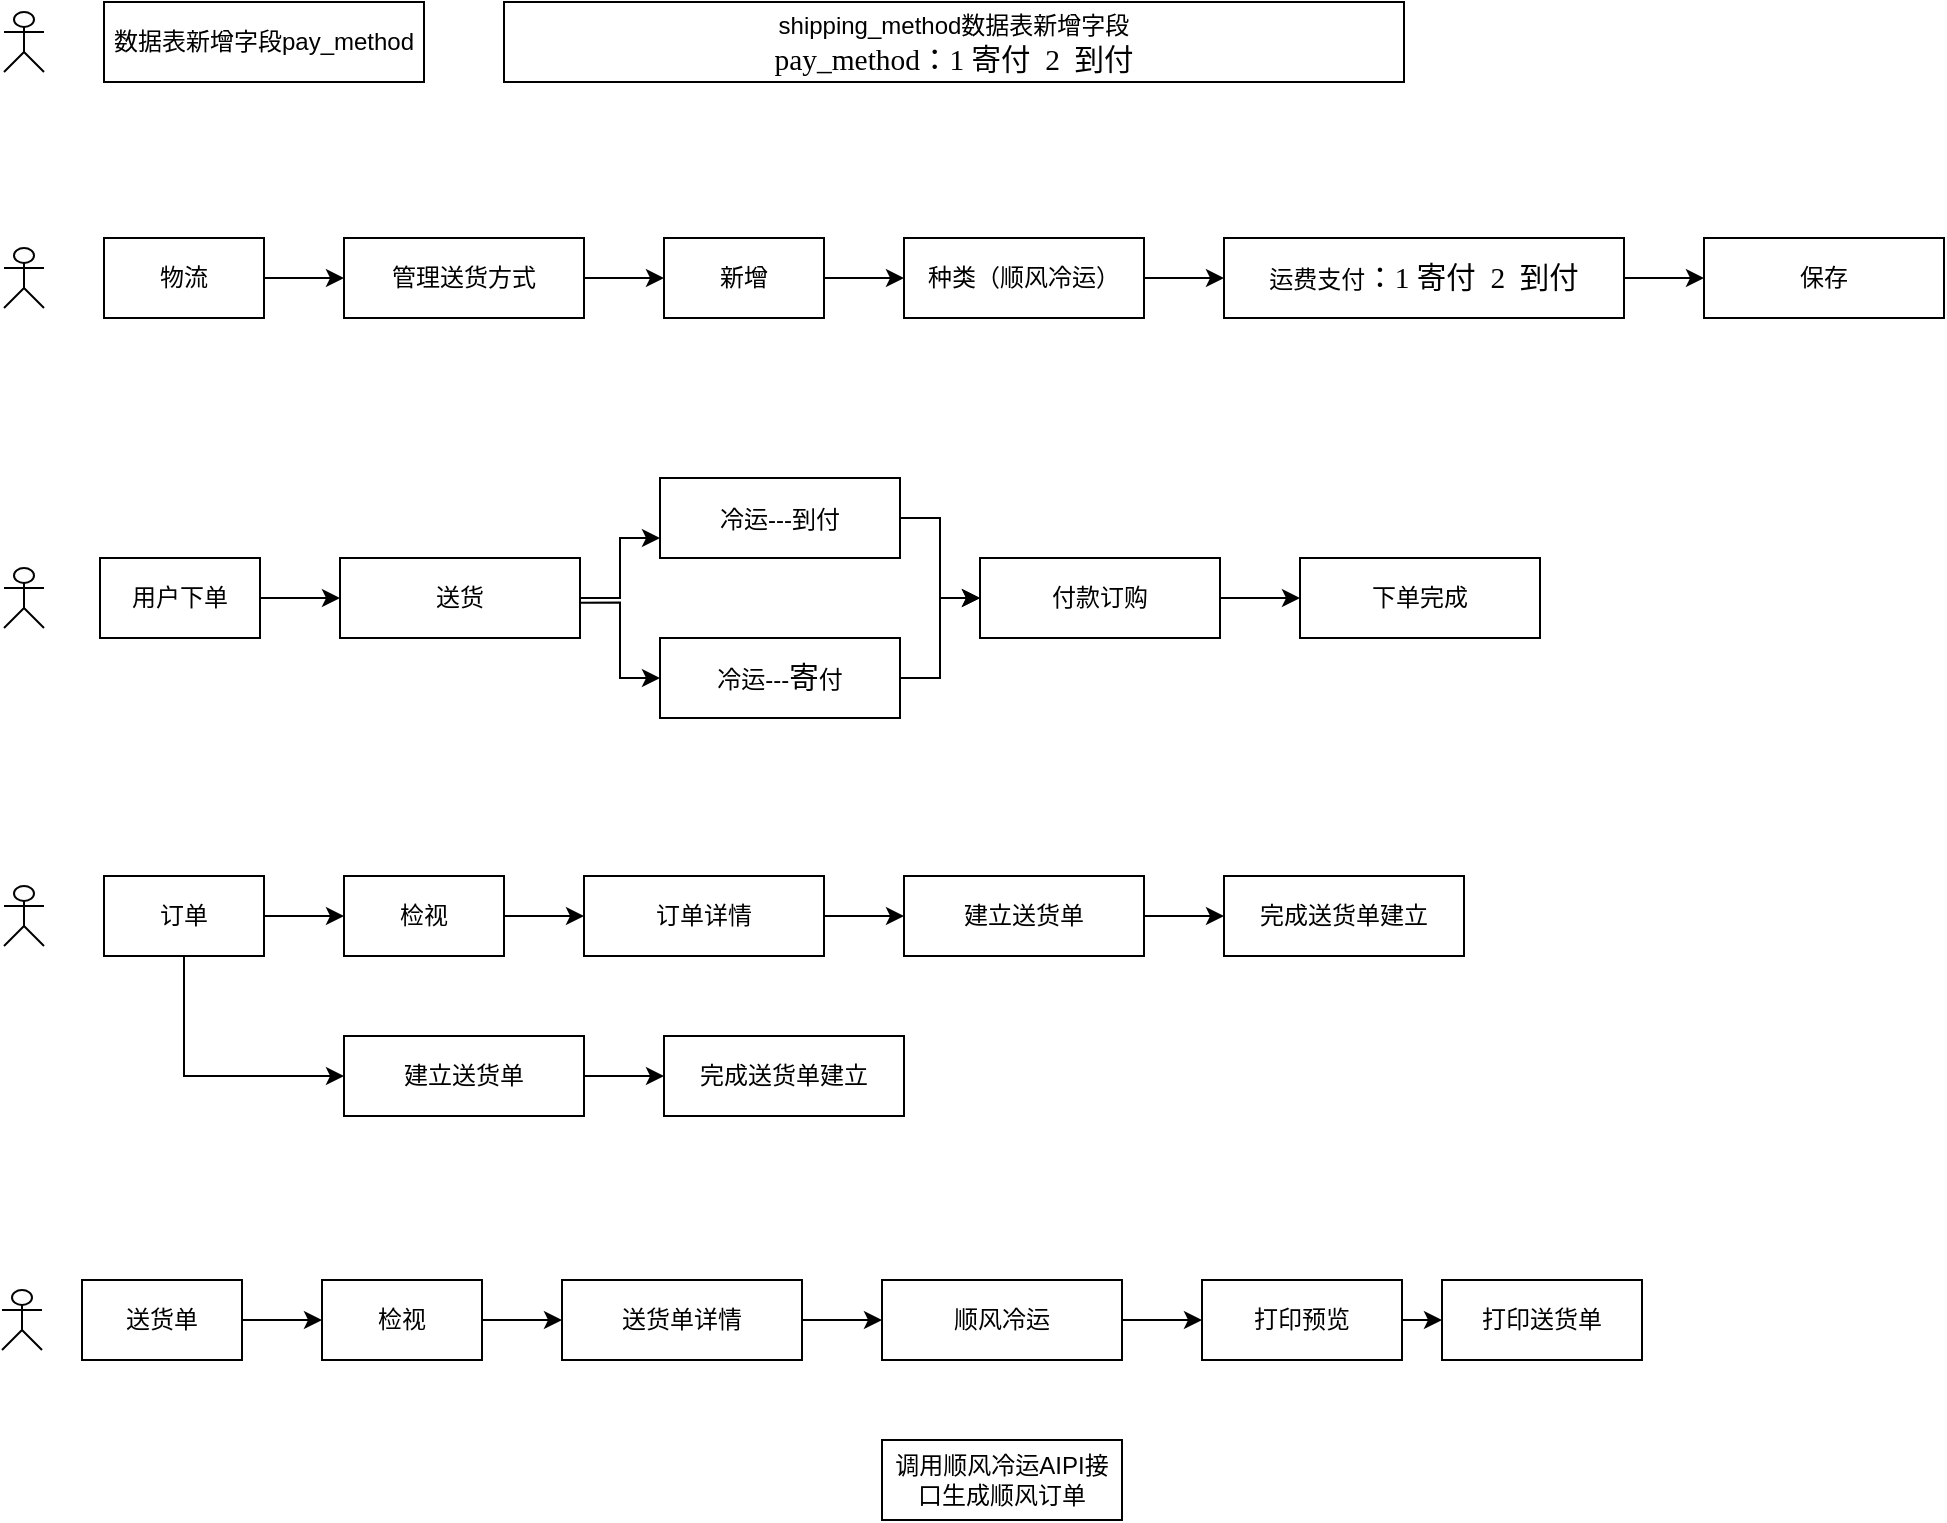 <mxfile version="15.6.8" type="github">
  <diagram id="ryvbqk-ZNsN8QwoeO9NE" name="Page-1">
    <mxGraphModel dx="1490" dy="536" grid="1" gridSize="10" guides="1" tooltips="1" connect="1" arrows="1" fold="1" page="1" pageScale="1" pageWidth="827" pageHeight="1169" math="0" shadow="0">
      <root>
        <mxCell id="0" />
        <mxCell id="1" parent="0" />
        <mxCell id="wEwo-zWLqLj0Lqb4gSIu-10" style="edgeStyle=orthogonalEdgeStyle;rounded=0;orthogonalLoop=1;jettySize=auto;html=1;exitX=1;exitY=0.5;exitDx=0;exitDy=0;entryX=0;entryY=0.5;entryDx=0;entryDy=0;" edge="1" parent="1" source="wEwo-zWLqLj0Lqb4gSIu-1" target="wEwo-zWLqLj0Lqb4gSIu-7">
          <mxGeometry relative="1" as="geometry" />
        </mxCell>
        <mxCell id="wEwo-zWLqLj0Lqb4gSIu-1" value="物流" style="rounded=0;whiteSpace=wrap;html=1;" vertex="1" parent="1">
          <mxGeometry x="80" y="197" width="80" height="40" as="geometry" />
        </mxCell>
        <mxCell id="wEwo-zWLqLj0Lqb4gSIu-3" value="数据表新增字段pay_method" style="rounded=0;whiteSpace=wrap;html=1;" vertex="1" parent="1">
          <mxGeometry x="80" y="79" width="160" height="40" as="geometry" />
        </mxCell>
        <mxCell id="wEwo-zWLqLj0Lqb4gSIu-12" style="edgeStyle=orthogonalEdgeStyle;rounded=0;orthogonalLoop=1;jettySize=auto;html=1;exitX=1;exitY=0.5;exitDx=0;exitDy=0;entryX=0;entryY=0.5;entryDx=0;entryDy=0;" edge="1" parent="1" source="wEwo-zWLqLj0Lqb4gSIu-4" target="wEwo-zWLqLj0Lqb4gSIu-8">
          <mxGeometry relative="1" as="geometry" />
        </mxCell>
        <mxCell id="wEwo-zWLqLj0Lqb4gSIu-4" value="新增" style="rounded=0;whiteSpace=wrap;html=1;" vertex="1" parent="1">
          <mxGeometry x="360" y="197" width="80" height="40" as="geometry" />
        </mxCell>
        <mxCell id="wEwo-zWLqLj0Lqb4gSIu-6" value="&lt;div&gt;shipping_method数据表新增字段&lt;span style=&quot;font-size: 11.04pt ; font-family: &amp;#34;calibri&amp;#34; ; color: rgb(0 , 0 , 0)&quot;&gt;&lt;br&gt;&lt;/span&gt;&lt;div align=&quot;left&quot;&gt;&lt;span style=&quot;font-size: 11.04pt ; font-family: &amp;#34;calibri&amp;#34; ; color: rgb(0 , 0 , 0)&quot;&gt;pay_method：1 寄付&amp;nbsp; 2&amp;nbsp; 到付&lt;br&gt;&lt;/span&gt;&lt;/div&gt;&lt;/div&gt;" style="rounded=0;whiteSpace=wrap;html=1;" vertex="1" parent="1">
          <mxGeometry x="280" y="79" width="450" height="40" as="geometry" />
        </mxCell>
        <mxCell id="wEwo-zWLqLj0Lqb4gSIu-11" style="edgeStyle=orthogonalEdgeStyle;rounded=0;orthogonalLoop=1;jettySize=auto;html=1;exitX=1;exitY=0.5;exitDx=0;exitDy=0;entryX=0;entryY=0.5;entryDx=0;entryDy=0;" edge="1" parent="1" source="wEwo-zWLqLj0Lqb4gSIu-7" target="wEwo-zWLqLj0Lqb4gSIu-4">
          <mxGeometry relative="1" as="geometry" />
        </mxCell>
        <mxCell id="wEwo-zWLqLj0Lqb4gSIu-7" value="管理送货方式" style="rounded=0;whiteSpace=wrap;html=1;" vertex="1" parent="1">
          <mxGeometry x="200" y="197" width="120" height="40" as="geometry" />
        </mxCell>
        <mxCell id="wEwo-zWLqLj0Lqb4gSIu-13" style="edgeStyle=orthogonalEdgeStyle;rounded=0;orthogonalLoop=1;jettySize=auto;html=1;exitX=1;exitY=0.5;exitDx=0;exitDy=0;entryX=0;entryY=0.5;entryDx=0;entryDy=0;" edge="1" parent="1" source="wEwo-zWLqLj0Lqb4gSIu-8" target="wEwo-zWLqLj0Lqb4gSIu-9">
          <mxGeometry relative="1" as="geometry" />
        </mxCell>
        <mxCell id="wEwo-zWLqLj0Lqb4gSIu-8" value="种类（顺风冷运）" style="rounded=0;whiteSpace=wrap;html=1;" vertex="1" parent="1">
          <mxGeometry x="480" y="197" width="120" height="40" as="geometry" />
        </mxCell>
        <mxCell id="wEwo-zWLqLj0Lqb4gSIu-61" style="edgeStyle=orthogonalEdgeStyle;rounded=0;orthogonalLoop=1;jettySize=auto;html=1;exitX=1;exitY=0.5;exitDx=0;exitDy=0;" edge="1" parent="1" source="wEwo-zWLqLj0Lqb4gSIu-9" target="wEwo-zWLqLj0Lqb4gSIu-60">
          <mxGeometry relative="1" as="geometry" />
        </mxCell>
        <mxCell id="wEwo-zWLqLj0Lqb4gSIu-9" value="&lt;div&gt;运费支付&lt;span style=&quot;font-size: 11.04pt ; font-family: &amp;#34;calibri&amp;#34; ; color: rgb(0 , 0 , 0)&quot;&gt;：1 &lt;/span&gt;&lt;span style=&quot;font-size: 11.04pt ; font-family: &amp;#34;calibri&amp;#34; ; color: rgb(0 , 0 , 0)&quot;&gt;&lt;span style=&quot;font-size: 11.04pt ; font-family: &amp;#34;calibri&amp;#34; ; color: rgb(0 , 0 , 0)&quot;&gt;寄&lt;/span&gt;付&amp;nbsp; 2&amp;nbsp; 到付&lt;br&gt;&lt;/span&gt;&lt;span style=&quot;font-size: 11.04pt ; font-family: &amp;#34;calibri&amp;#34; ; color: rgb(0 , 0 , 0)&quot;&gt;&lt;/span&gt;&lt;/div&gt;" style="rounded=0;whiteSpace=wrap;html=1;" vertex="1" parent="1">
          <mxGeometry x="640" y="197" width="200" height="40" as="geometry" />
        </mxCell>
        <mxCell id="wEwo-zWLqLj0Lqb4gSIu-20" style="edgeStyle=orthogonalEdgeStyle;rounded=0;orthogonalLoop=1;jettySize=auto;html=1;exitX=1;exitY=0.5;exitDx=0;exitDy=0;entryX=0;entryY=0.5;entryDx=0;entryDy=0;" edge="1" parent="1" source="wEwo-zWLqLj0Lqb4gSIu-14" target="wEwo-zWLqLj0Lqb4gSIu-15">
          <mxGeometry relative="1" as="geometry" />
        </mxCell>
        <mxCell id="wEwo-zWLqLj0Lqb4gSIu-14" value="用户下单" style="rounded=0;whiteSpace=wrap;html=1;" vertex="1" parent="1">
          <mxGeometry x="78" y="357" width="80" height="40" as="geometry" />
        </mxCell>
        <mxCell id="wEwo-zWLqLj0Lqb4gSIu-22" style="edgeStyle=orthogonalEdgeStyle;rounded=0;orthogonalLoop=1;jettySize=auto;html=1;exitX=1;exitY=0.5;exitDx=0;exitDy=0;entryX=0;entryY=0.75;entryDx=0;entryDy=0;" edge="1" parent="1" source="wEwo-zWLqLj0Lqb4gSIu-15" target="wEwo-zWLqLj0Lqb4gSIu-16">
          <mxGeometry relative="1" as="geometry" />
        </mxCell>
        <mxCell id="wEwo-zWLqLj0Lqb4gSIu-23" style="edgeStyle=orthogonalEdgeStyle;rounded=0;orthogonalLoop=1;jettySize=auto;html=1;exitX=0.997;exitY=0.558;exitDx=0;exitDy=0;entryX=0;entryY=0.5;entryDx=0;entryDy=0;exitPerimeter=0;" edge="1" parent="1" source="wEwo-zWLqLj0Lqb4gSIu-15" target="wEwo-zWLqLj0Lqb4gSIu-17">
          <mxGeometry relative="1" as="geometry">
            <Array as="points">
              <mxPoint x="338" y="379" />
              <mxPoint x="338" y="417" />
            </Array>
          </mxGeometry>
        </mxCell>
        <mxCell id="wEwo-zWLqLj0Lqb4gSIu-15" value="送货" style="rounded=0;whiteSpace=wrap;html=1;" vertex="1" parent="1">
          <mxGeometry x="198" y="357" width="120" height="40" as="geometry" />
        </mxCell>
        <mxCell id="wEwo-zWLqLj0Lqb4gSIu-24" style="edgeStyle=orthogonalEdgeStyle;rounded=0;orthogonalLoop=1;jettySize=auto;html=1;exitX=1;exitY=0.5;exitDx=0;exitDy=0;entryX=0;entryY=0.5;entryDx=0;entryDy=0;" edge="1" parent="1" source="wEwo-zWLqLj0Lqb4gSIu-16" target="wEwo-zWLqLj0Lqb4gSIu-18">
          <mxGeometry relative="1" as="geometry" />
        </mxCell>
        <mxCell id="wEwo-zWLqLj0Lqb4gSIu-16" value="&lt;div&gt;冷运---到付&lt;span style=&quot;font-size: 11.04pt ; font-family: &amp;#34;calibri&amp;#34; ; color: rgb(0 , 0 , 0)&quot;&gt;&lt;br&gt;&lt;/span&gt;&lt;span style=&quot;font-size: 11.04pt ; font-family: &amp;#34;calibri&amp;#34; ; color: rgb(0 , 0 , 0)&quot;&gt;&lt;/span&gt;&lt;/div&gt;" style="rounded=0;whiteSpace=wrap;html=1;" vertex="1" parent="1">
          <mxGeometry x="358" y="317" width="120" height="40" as="geometry" />
        </mxCell>
        <mxCell id="wEwo-zWLqLj0Lqb4gSIu-25" style="edgeStyle=orthogonalEdgeStyle;rounded=0;orthogonalLoop=1;jettySize=auto;html=1;exitX=1;exitY=0.5;exitDx=0;exitDy=0;" edge="1" parent="1" source="wEwo-zWLqLj0Lqb4gSIu-17">
          <mxGeometry relative="1" as="geometry">
            <mxPoint x="518" y="377" as="targetPoint" />
            <Array as="points">
              <mxPoint x="498" y="417" />
              <mxPoint x="498" y="377" />
            </Array>
          </mxGeometry>
        </mxCell>
        <mxCell id="wEwo-zWLqLj0Lqb4gSIu-17" value="&lt;div&gt;冷运---&lt;span style=&quot;font-size: 11.04pt ; font-family: &amp;#34;calibri&amp;#34; ; color: rgb(0 , 0 , 0)&quot;&gt;寄&lt;/span&gt;付&lt;span style=&quot;font-size: 11.04pt ; font-family: &amp;#34;calibri&amp;#34; ; color: rgb(0 , 0 , 0)&quot;&gt;&lt;br&gt;&lt;/span&gt;&lt;span style=&quot;font-size: 11.04pt ; font-family: &amp;#34;calibri&amp;#34; ; color: rgb(0 , 0 , 0)&quot;&gt;&lt;/span&gt;&lt;/div&gt;" style="rounded=0;whiteSpace=wrap;html=1;" vertex="1" parent="1">
          <mxGeometry x="358" y="397" width="120" height="40" as="geometry" />
        </mxCell>
        <mxCell id="wEwo-zWLqLj0Lqb4gSIu-26" style="edgeStyle=orthogonalEdgeStyle;rounded=0;orthogonalLoop=1;jettySize=auto;html=1;exitX=1;exitY=0.5;exitDx=0;exitDy=0;entryX=0;entryY=0.5;entryDx=0;entryDy=0;" edge="1" parent="1" source="wEwo-zWLqLj0Lqb4gSIu-18" target="wEwo-zWLqLj0Lqb4gSIu-19">
          <mxGeometry relative="1" as="geometry" />
        </mxCell>
        <mxCell id="wEwo-zWLqLj0Lqb4gSIu-18" value="付款订购" style="rounded=0;whiteSpace=wrap;html=1;" vertex="1" parent="1">
          <mxGeometry x="518" y="357" width="120" height="40" as="geometry" />
        </mxCell>
        <mxCell id="wEwo-zWLqLj0Lqb4gSIu-19" value="下单完成" style="rounded=0;whiteSpace=wrap;html=1;" vertex="1" parent="1">
          <mxGeometry x="678" y="357" width="120" height="40" as="geometry" />
        </mxCell>
        <mxCell id="wEwo-zWLqLj0Lqb4gSIu-27" value="" style="shape=umlActor;verticalLabelPosition=bottom;verticalAlign=top;html=1;" vertex="1" parent="1">
          <mxGeometry x="30" y="84" width="20" height="30" as="geometry" />
        </mxCell>
        <mxCell id="wEwo-zWLqLj0Lqb4gSIu-29" value="" style="shape=umlActor;verticalLabelPosition=bottom;verticalAlign=top;html=1;" vertex="1" parent="1">
          <mxGeometry x="30" y="202" width="20" height="30" as="geometry" />
        </mxCell>
        <mxCell id="wEwo-zWLqLj0Lqb4gSIu-30" value="" style="shape=umlActor;verticalLabelPosition=bottom;verticalAlign=top;html=1;" vertex="1" parent="1">
          <mxGeometry x="30" y="362" width="20" height="30" as="geometry" />
        </mxCell>
        <mxCell id="wEwo-zWLqLj0Lqb4gSIu-39" style="edgeStyle=orthogonalEdgeStyle;rounded=0;orthogonalLoop=1;jettySize=auto;html=1;exitX=1;exitY=0.5;exitDx=0;exitDy=0;entryX=0;entryY=0.5;entryDx=0;entryDy=0;" edge="1" parent="1" source="wEwo-zWLqLj0Lqb4gSIu-31" target="wEwo-zWLqLj0Lqb4gSIu-32">
          <mxGeometry relative="1" as="geometry" />
        </mxCell>
        <mxCell id="wEwo-zWLqLj0Lqb4gSIu-45" style="edgeStyle=orthogonalEdgeStyle;rounded=0;orthogonalLoop=1;jettySize=auto;html=1;exitX=0.5;exitY=1;exitDx=0;exitDy=0;entryX=0;entryY=0.5;entryDx=0;entryDy=0;" edge="1" parent="1" source="wEwo-zWLqLj0Lqb4gSIu-31" target="wEwo-zWLqLj0Lqb4gSIu-43">
          <mxGeometry relative="1" as="geometry" />
        </mxCell>
        <mxCell id="wEwo-zWLqLj0Lqb4gSIu-31" value="订单" style="rounded=0;whiteSpace=wrap;html=1;" vertex="1" parent="1">
          <mxGeometry x="80" y="516" width="80" height="40" as="geometry" />
        </mxCell>
        <mxCell id="wEwo-zWLqLj0Lqb4gSIu-40" style="edgeStyle=orthogonalEdgeStyle;rounded=0;orthogonalLoop=1;jettySize=auto;html=1;exitX=1;exitY=0.5;exitDx=0;exitDy=0;entryX=0;entryY=0.5;entryDx=0;entryDy=0;" edge="1" parent="1" source="wEwo-zWLqLj0Lqb4gSIu-32" target="wEwo-zWLqLj0Lqb4gSIu-34">
          <mxGeometry relative="1" as="geometry" />
        </mxCell>
        <mxCell id="wEwo-zWLqLj0Lqb4gSIu-32" value="检视" style="rounded=0;whiteSpace=wrap;html=1;" vertex="1" parent="1">
          <mxGeometry x="200" y="516" width="80" height="40" as="geometry" />
        </mxCell>
        <mxCell id="wEwo-zWLqLj0Lqb4gSIu-42" style="edgeStyle=orthogonalEdgeStyle;rounded=0;orthogonalLoop=1;jettySize=auto;html=1;exitX=1;exitY=0.5;exitDx=0;exitDy=0;entryX=0;entryY=0.5;entryDx=0;entryDy=0;" edge="1" parent="1" source="wEwo-zWLqLj0Lqb4gSIu-33" target="wEwo-zWLqLj0Lqb4gSIu-35">
          <mxGeometry relative="1" as="geometry" />
        </mxCell>
        <mxCell id="wEwo-zWLqLj0Lqb4gSIu-33" value="建立送货单" style="rounded=0;whiteSpace=wrap;html=1;" vertex="1" parent="1">
          <mxGeometry x="480" y="516" width="120" height="40" as="geometry" />
        </mxCell>
        <mxCell id="wEwo-zWLqLj0Lqb4gSIu-41" style="edgeStyle=orthogonalEdgeStyle;rounded=0;orthogonalLoop=1;jettySize=auto;html=1;exitX=1;exitY=0.5;exitDx=0;exitDy=0;entryX=0;entryY=0.5;entryDx=0;entryDy=0;" edge="1" parent="1" source="wEwo-zWLqLj0Lqb4gSIu-34" target="wEwo-zWLqLj0Lqb4gSIu-33">
          <mxGeometry relative="1" as="geometry" />
        </mxCell>
        <mxCell id="wEwo-zWLqLj0Lqb4gSIu-34" value="订单详情" style="rounded=0;whiteSpace=wrap;html=1;" vertex="1" parent="1">
          <mxGeometry x="320" y="516" width="120" height="40" as="geometry" />
        </mxCell>
        <mxCell id="wEwo-zWLqLj0Lqb4gSIu-35" value="完成送货单建立" style="rounded=0;whiteSpace=wrap;html=1;" vertex="1" parent="1">
          <mxGeometry x="640" y="516" width="120" height="40" as="geometry" />
        </mxCell>
        <mxCell id="wEwo-zWLqLj0Lqb4gSIu-38" value="" style="shape=umlActor;verticalLabelPosition=bottom;verticalAlign=top;html=1;" vertex="1" parent="1">
          <mxGeometry x="30" y="521" width="20" height="30" as="geometry" />
        </mxCell>
        <mxCell id="wEwo-zWLqLj0Lqb4gSIu-46" style="edgeStyle=orthogonalEdgeStyle;rounded=0;orthogonalLoop=1;jettySize=auto;html=1;exitX=1;exitY=0.5;exitDx=0;exitDy=0;entryX=0;entryY=0.5;entryDx=0;entryDy=0;" edge="1" parent="1" source="wEwo-zWLqLj0Lqb4gSIu-43" target="wEwo-zWLqLj0Lqb4gSIu-44">
          <mxGeometry relative="1" as="geometry" />
        </mxCell>
        <mxCell id="wEwo-zWLqLj0Lqb4gSIu-43" value="建立送货单" style="rounded=0;whiteSpace=wrap;html=1;" vertex="1" parent="1">
          <mxGeometry x="200" y="596" width="120" height="40" as="geometry" />
        </mxCell>
        <mxCell id="wEwo-zWLqLj0Lqb4gSIu-44" value="完成送货单建立" style="rounded=0;whiteSpace=wrap;html=1;" vertex="1" parent="1">
          <mxGeometry x="360" y="596" width="120" height="40" as="geometry" />
        </mxCell>
        <mxCell id="wEwo-zWLqLj0Lqb4gSIu-55" style="edgeStyle=orthogonalEdgeStyle;rounded=0;orthogonalLoop=1;jettySize=auto;html=1;exitX=1;exitY=0.5;exitDx=0;exitDy=0;entryX=0;entryY=0.5;entryDx=0;entryDy=0;" edge="1" parent="1" source="wEwo-zWLqLj0Lqb4gSIu-47" target="wEwo-zWLqLj0Lqb4gSIu-48">
          <mxGeometry relative="1" as="geometry" />
        </mxCell>
        <mxCell id="wEwo-zWLqLj0Lqb4gSIu-47" value="送货单" style="rounded=0;whiteSpace=wrap;html=1;" vertex="1" parent="1">
          <mxGeometry x="69" y="718" width="80" height="40" as="geometry" />
        </mxCell>
        <mxCell id="wEwo-zWLqLj0Lqb4gSIu-56" style="edgeStyle=orthogonalEdgeStyle;rounded=0;orthogonalLoop=1;jettySize=auto;html=1;exitX=1;exitY=0.5;exitDx=0;exitDy=0;entryX=0;entryY=0.5;entryDx=0;entryDy=0;" edge="1" parent="1" source="wEwo-zWLqLj0Lqb4gSIu-48" target="wEwo-zWLqLj0Lqb4gSIu-49">
          <mxGeometry relative="1" as="geometry" />
        </mxCell>
        <mxCell id="wEwo-zWLqLj0Lqb4gSIu-48" value="检视" style="rounded=0;whiteSpace=wrap;html=1;" vertex="1" parent="1">
          <mxGeometry x="189" y="718" width="80" height="40" as="geometry" />
        </mxCell>
        <mxCell id="wEwo-zWLqLj0Lqb4gSIu-57" style="edgeStyle=orthogonalEdgeStyle;rounded=0;orthogonalLoop=1;jettySize=auto;html=1;exitX=1;exitY=0.5;exitDx=0;exitDy=0;entryX=0;entryY=0.5;entryDx=0;entryDy=0;" edge="1" parent="1" source="wEwo-zWLqLj0Lqb4gSIu-49" target="wEwo-zWLqLj0Lqb4gSIu-50">
          <mxGeometry relative="1" as="geometry" />
        </mxCell>
        <mxCell id="wEwo-zWLqLj0Lqb4gSIu-49" value="送货单详情" style="rounded=0;whiteSpace=wrap;html=1;" vertex="1" parent="1">
          <mxGeometry x="309" y="718" width="120" height="40" as="geometry" />
        </mxCell>
        <mxCell id="wEwo-zWLqLj0Lqb4gSIu-58" style="edgeStyle=orthogonalEdgeStyle;rounded=0;orthogonalLoop=1;jettySize=auto;html=1;exitX=1;exitY=0.5;exitDx=0;exitDy=0;entryX=0;entryY=0.5;entryDx=0;entryDy=0;" edge="1" parent="1" source="wEwo-zWLqLj0Lqb4gSIu-50" target="wEwo-zWLqLj0Lqb4gSIu-52">
          <mxGeometry relative="1" as="geometry" />
        </mxCell>
        <mxCell id="wEwo-zWLqLj0Lqb4gSIu-50" value="顺风冷运" style="rounded=0;whiteSpace=wrap;html=1;" vertex="1" parent="1">
          <mxGeometry x="469" y="718" width="120" height="40" as="geometry" />
        </mxCell>
        <mxCell id="wEwo-zWLqLj0Lqb4gSIu-51" value="调用顺风冷运AIPI接口生成顺风订单" style="rounded=0;whiteSpace=wrap;html=1;" vertex="1" parent="1">
          <mxGeometry x="469" y="798" width="120" height="40" as="geometry" />
        </mxCell>
        <mxCell id="wEwo-zWLqLj0Lqb4gSIu-59" style="edgeStyle=orthogonalEdgeStyle;rounded=0;orthogonalLoop=1;jettySize=auto;html=1;exitX=1;exitY=0.5;exitDx=0;exitDy=0;entryX=0;entryY=0.5;entryDx=0;entryDy=0;" edge="1" parent="1" source="wEwo-zWLqLj0Lqb4gSIu-52" target="wEwo-zWLqLj0Lqb4gSIu-53">
          <mxGeometry relative="1" as="geometry" />
        </mxCell>
        <mxCell id="wEwo-zWLqLj0Lqb4gSIu-52" value="打印预览" style="rounded=0;whiteSpace=wrap;html=1;" vertex="1" parent="1">
          <mxGeometry x="629" y="718" width="100" height="40" as="geometry" />
        </mxCell>
        <mxCell id="wEwo-zWLqLj0Lqb4gSIu-53" value="打印送货单" style="rounded=0;whiteSpace=wrap;html=1;" vertex="1" parent="1">
          <mxGeometry x="749" y="718" width="100" height="40" as="geometry" />
        </mxCell>
        <mxCell id="wEwo-zWLqLj0Lqb4gSIu-54" value="" style="shape=umlActor;verticalLabelPosition=bottom;verticalAlign=top;html=1;" vertex="1" parent="1">
          <mxGeometry x="29" y="723" width="20" height="30" as="geometry" />
        </mxCell>
        <mxCell id="wEwo-zWLqLj0Lqb4gSIu-60" value="保存" style="rounded=0;whiteSpace=wrap;html=1;" vertex="1" parent="1">
          <mxGeometry x="880" y="197" width="120" height="40" as="geometry" />
        </mxCell>
      </root>
    </mxGraphModel>
  </diagram>
</mxfile>
